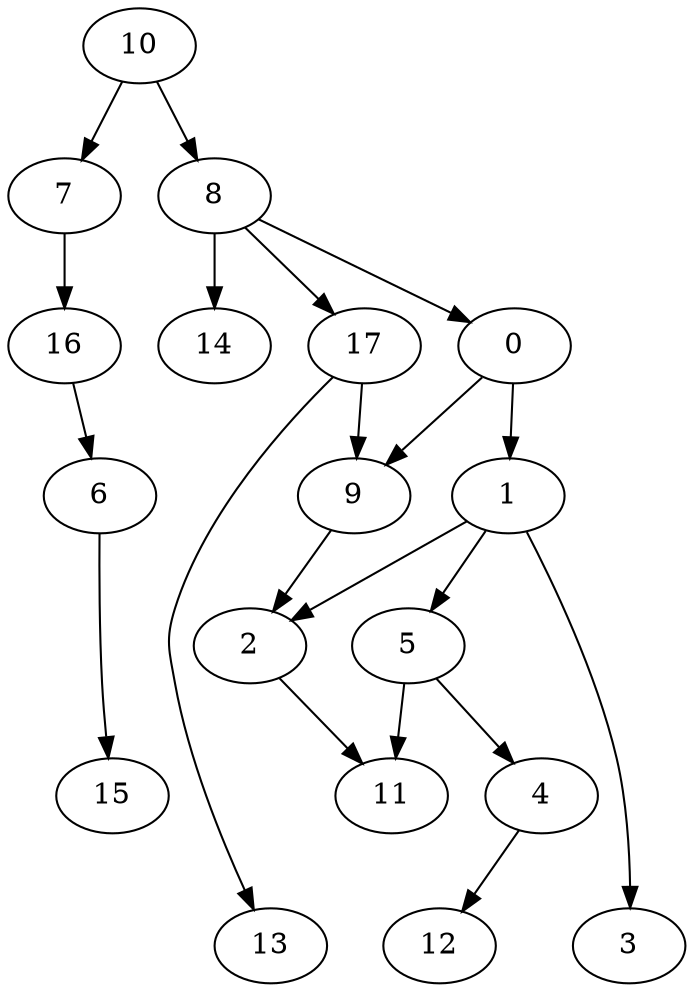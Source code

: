 digraph G {
    0;
    1;
    9;
    2;
    3;
    5;
    11;
    4;
    12;
    6;
    15;
    7;
    16;
    8;
    14;
    17;
    13;
    10;
    0 -> 1 [weight=0];
    0 -> 9 [weight=0];
    1 -> 2 [weight=0];
    1 -> 3 [weight=0];
    1 -> 5 [weight=0];
    9 -> 2 [weight=0];
    2 -> 11 [weight=0];
    5 -> 4 [weight=0];
    5 -> 11 [weight=0];
    4 -> 12 [weight=0];
    6 -> 15 [weight=0];
    7 -> 16 [weight=0];
    16 -> 6 [weight=0];
    8 -> 0 [weight=0];
    8 -> 14 [weight=1];
    8 -> 17 [weight=0];
    17 -> 9 [weight=0];
    17 -> 13 [weight=0];
    10 -> 7 [weight=0];
    10 -> 8 [weight=0];
}
